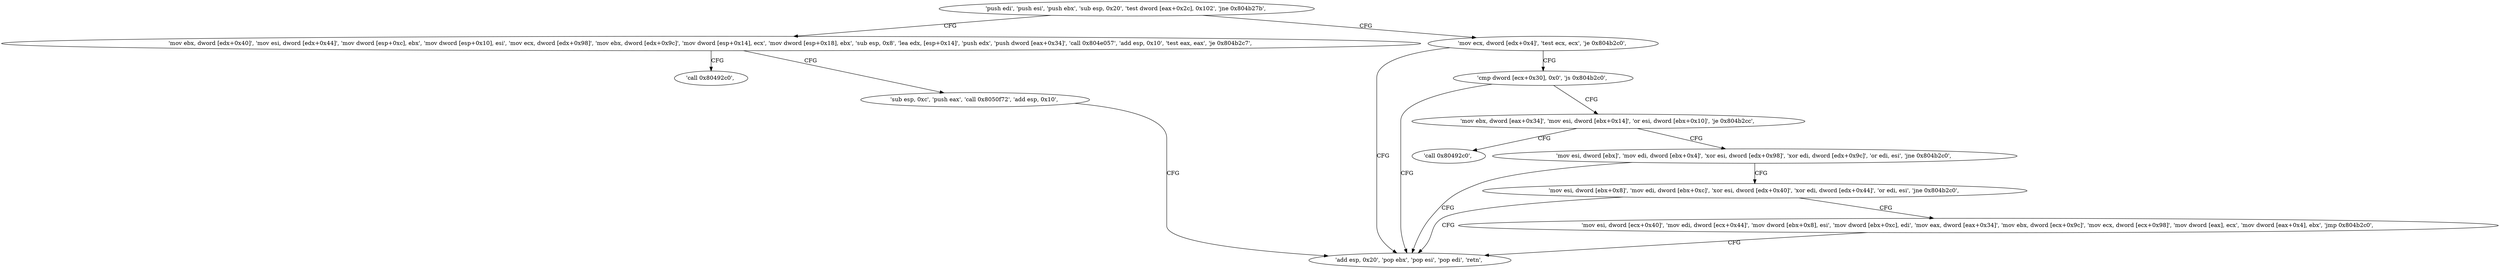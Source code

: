 digraph "func" {
"134525441" [label = "'push edi', 'push esi', 'push ebx', 'sub esp, 0x20', 'test dword [eax+0x2c], 0x102', 'jne 0x804b27b', " ]
"134525563" [label = "'mov ebx, dword [edx+0x40]', 'mov esi, dword [edx+0x44]', 'mov dword [esp+0xc], ebx', 'mov dword [esp+0x10], esi', 'mov ecx, dword [edx+0x98]', 'mov ebx, dword [edx+0x9c]', 'mov dword [esp+0x14], ecx', 'mov dword [esp+0x18], ebx', 'sub esp, 0x8', 'lea edx, [esp+0x14]', 'push edx', 'push dword [eax+0x34]', 'call 0x804e057', 'add esp, 0x10', 'test eax, eax', 'je 0x804b2c7', " ]
"134525456" [label = "'mov ecx, dword [edx+0x4]', 'test ecx, ecx', 'je 0x804b2c0', " ]
"134525639" [label = "'call 0x80492c0', " ]
"134525620" [label = "'sub esp, 0xc', 'push eax', 'call 0x8050f72', 'add esp, 0x10', " ]
"134525632" [label = "'add esp, 0x20', 'pop ebx', 'pop esi', 'pop edi', 'retn', " ]
"134525467" [label = "'cmp dword [ecx+0x30], 0x0', 'js 0x804b2c0', " ]
"134525477" [label = "'mov ebx, dword [eax+0x34]', 'mov esi, dword [ebx+0x14]', 'or esi, dword [ebx+0x10]', 'je 0x804b2cc', " ]
"134525644" [label = "'call 0x80492c0', " ]
"134525492" [label = "'mov esi, dword [ebx]', 'mov edi, dword [ebx+0x4]', 'xor esi, dword [edx+0x98]', 'xor edi, dword [edx+0x9c]', 'or edi, esi', 'jne 0x804b2c0', " ]
"134525513" [label = "'mov esi, dword [ebx+0x8]', 'mov edi, dword [ebx+0xc]', 'xor esi, dword [edx+0x40]', 'xor edi, dword [edx+0x44]', 'or edi, esi', 'jne 0x804b2c0', " ]
"134525529" [label = "'mov esi, dword [ecx+0x40]', 'mov edi, dword [ecx+0x44]', 'mov dword [ebx+0x8], esi', 'mov dword [ebx+0xc], edi', 'mov eax, dword [eax+0x34]', 'mov ebx, dword [ecx+0x9c]', 'mov ecx, dword [ecx+0x98]', 'mov dword [eax], ecx', 'mov dword [eax+0x4], ebx', 'jmp 0x804b2c0', " ]
"134525441" -> "134525563" [ label = "CFG" ]
"134525441" -> "134525456" [ label = "CFG" ]
"134525563" -> "134525639" [ label = "CFG" ]
"134525563" -> "134525620" [ label = "CFG" ]
"134525456" -> "134525632" [ label = "CFG" ]
"134525456" -> "134525467" [ label = "CFG" ]
"134525620" -> "134525632" [ label = "CFG" ]
"134525467" -> "134525632" [ label = "CFG" ]
"134525467" -> "134525477" [ label = "CFG" ]
"134525477" -> "134525644" [ label = "CFG" ]
"134525477" -> "134525492" [ label = "CFG" ]
"134525492" -> "134525632" [ label = "CFG" ]
"134525492" -> "134525513" [ label = "CFG" ]
"134525513" -> "134525632" [ label = "CFG" ]
"134525513" -> "134525529" [ label = "CFG" ]
"134525529" -> "134525632" [ label = "CFG" ]
}
